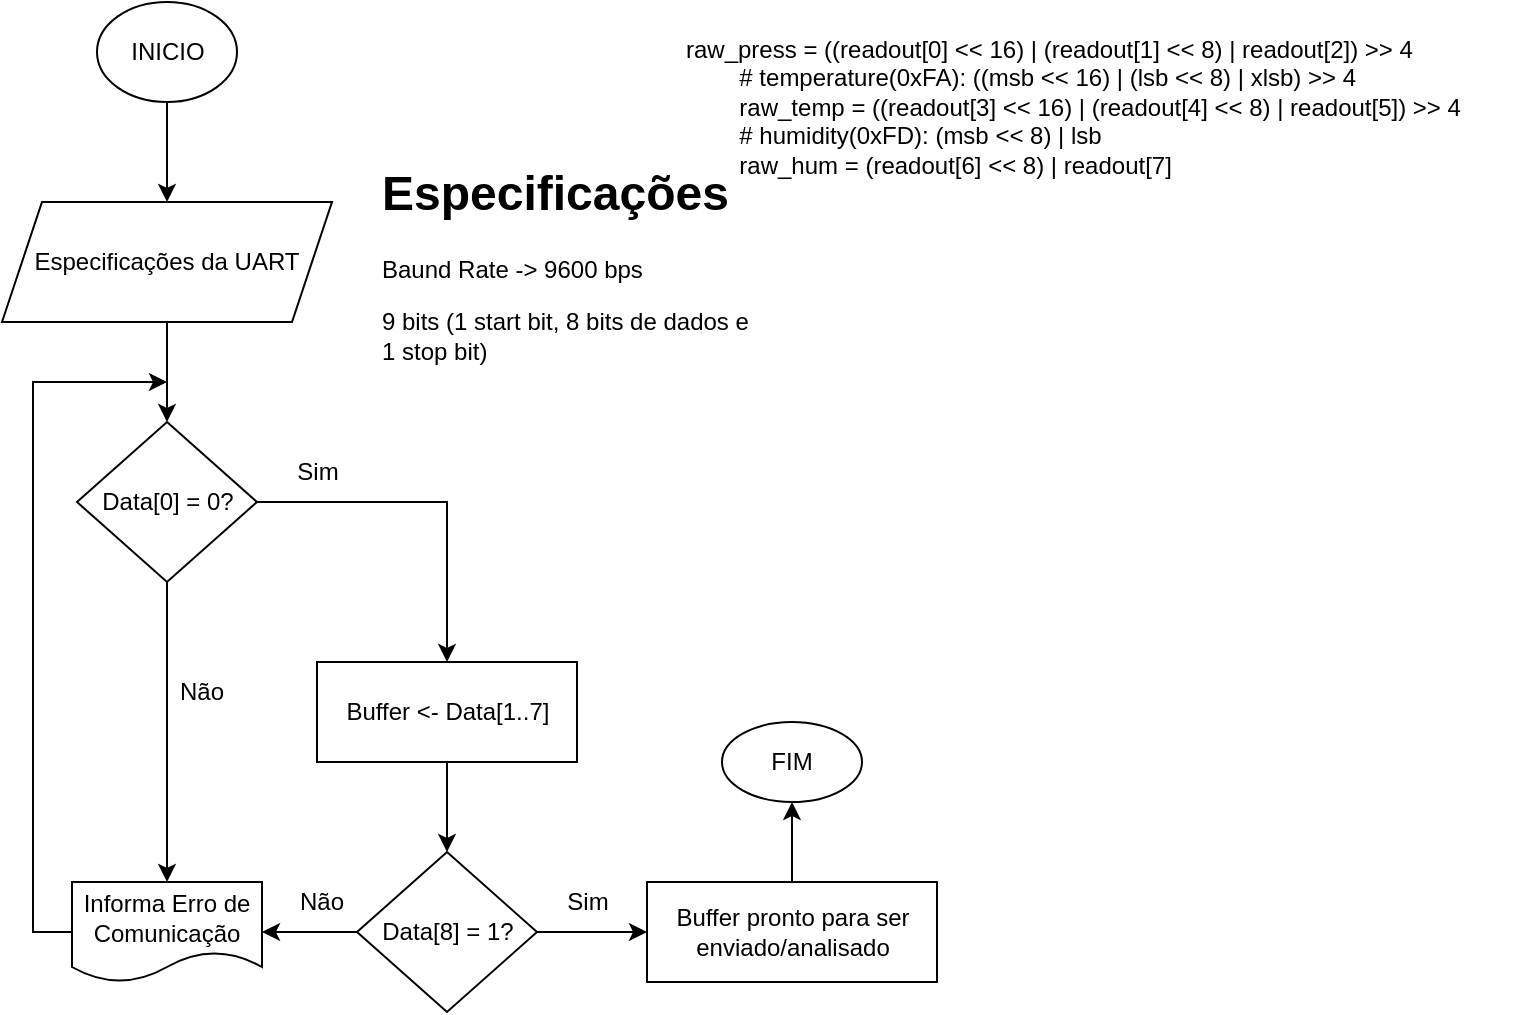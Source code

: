 <mxfile version="24.5.5" type="github">
  <diagram name="Página-1" id="uo4vIWMoXTekdhAcwwu6">
    <mxGraphModel dx="926" dy="448" grid="1" gridSize="10" guides="1" tooltips="1" connect="1" arrows="1" fold="1" page="1" pageScale="1" pageWidth="827" pageHeight="1169" math="0" shadow="0">
      <root>
        <mxCell id="0" />
        <mxCell id="1" parent="0" />
        <mxCell id="NG3DBzSu40vpIyD9UtTB-2" style="edgeStyle=orthogonalEdgeStyle;rounded=0;orthogonalLoop=1;jettySize=auto;html=1;exitX=0.5;exitY=1;exitDx=0;exitDy=0;entryX=0.5;entryY=0;entryDx=0;entryDy=0;" edge="1" parent="1" source="NG3DBzSu40vpIyD9UtTB-3" target="NG3DBzSu40vpIyD9UtTB-5">
          <mxGeometry relative="1" as="geometry" />
        </mxCell>
        <mxCell id="NG3DBzSu40vpIyD9UtTB-3" value="INICIO" style="ellipse;whiteSpace=wrap;html=1;" vertex="1" parent="1">
          <mxGeometry x="207.5" y="560" width="70" height="50" as="geometry" />
        </mxCell>
        <mxCell id="NG3DBzSu40vpIyD9UtTB-4" style="edgeStyle=orthogonalEdgeStyle;rounded=0;orthogonalLoop=1;jettySize=auto;html=1;exitX=0.5;exitY=1;exitDx=0;exitDy=0;entryX=0.5;entryY=0;entryDx=0;entryDy=0;" edge="1" parent="1" source="NG3DBzSu40vpIyD9UtTB-5">
          <mxGeometry relative="1" as="geometry">
            <mxPoint x="242.5" y="770" as="targetPoint" />
          </mxGeometry>
        </mxCell>
        <mxCell id="NG3DBzSu40vpIyD9UtTB-5" value="Especificações da UART" style="shape=parallelogram;perimeter=parallelogramPerimeter;whiteSpace=wrap;html=1;fixedSize=1;" vertex="1" parent="1">
          <mxGeometry x="160" y="660" width="165" height="60" as="geometry" />
        </mxCell>
        <mxCell id="NG3DBzSu40vpIyD9UtTB-6" value="&lt;h1 style=&quot;margin-top: 0px;&quot;&gt;Especificações&lt;/h1&gt;&lt;p&gt;Baund Rate -&amp;gt; 9600 bps&lt;/p&gt;&lt;p&gt;&lt;span style=&quot;background-color: initial;&quot;&gt;9 bits (1 start bit, 8 bits de dados e 1 stop bit)&lt;/span&gt;&lt;/p&gt;&lt;p&gt;&lt;span style=&quot;background-color: initial;&quot;&gt;&lt;br&gt;&lt;/span&gt;&lt;/p&gt;&lt;p&gt;&lt;br&gt;&lt;/p&gt;" style="text;html=1;whiteSpace=wrap;overflow=hidden;rounded=0;" vertex="1" parent="1">
          <mxGeometry x="347.5" y="635" width="190" height="110" as="geometry" />
        </mxCell>
        <mxCell id="NG3DBzSu40vpIyD9UtTB-7" style="edgeStyle=orthogonalEdgeStyle;rounded=0;orthogonalLoop=1;jettySize=auto;html=1;entryX=0.5;entryY=0;entryDx=0;entryDy=0;exitX=1;exitY=0.5;exitDx=0;exitDy=0;" edge="1" parent="1" source="NG3DBzSu40vpIyD9UtTB-9" target="NG3DBzSu40vpIyD9UtTB-11">
          <mxGeometry relative="1" as="geometry">
            <mxPoint x="302.5" y="810" as="sourcePoint" />
          </mxGeometry>
        </mxCell>
        <mxCell id="NG3DBzSu40vpIyD9UtTB-8" style="edgeStyle=orthogonalEdgeStyle;rounded=0;orthogonalLoop=1;jettySize=auto;html=1;exitX=0.5;exitY=1;exitDx=0;exitDy=0;entryX=0.5;entryY=0;entryDx=0;entryDy=0;" edge="1" parent="1" source="NG3DBzSu40vpIyD9UtTB-9" target="NG3DBzSu40vpIyD9UtTB-21">
          <mxGeometry relative="1" as="geometry" />
        </mxCell>
        <mxCell id="NG3DBzSu40vpIyD9UtTB-9" value="Data[0] = 0?" style="rhombus;whiteSpace=wrap;html=1;" vertex="1" parent="1">
          <mxGeometry x="197.5" y="770" width="90" height="80" as="geometry" />
        </mxCell>
        <mxCell id="NG3DBzSu40vpIyD9UtTB-10" style="edgeStyle=orthogonalEdgeStyle;rounded=0;orthogonalLoop=1;jettySize=auto;html=1;exitX=0.5;exitY=1;exitDx=0;exitDy=0;entryX=0.5;entryY=0;entryDx=0;entryDy=0;" edge="1" parent="1" source="NG3DBzSu40vpIyD9UtTB-11" target="NG3DBzSu40vpIyD9UtTB-14">
          <mxGeometry relative="1" as="geometry" />
        </mxCell>
        <mxCell id="NG3DBzSu40vpIyD9UtTB-11" value="Buffer &amp;lt;- Data[1..7]" style="rounded=0;whiteSpace=wrap;html=1;" vertex="1" parent="1">
          <mxGeometry x="317.5" y="890" width="130" height="50" as="geometry" />
        </mxCell>
        <mxCell id="NG3DBzSu40vpIyD9UtTB-12" style="edgeStyle=orthogonalEdgeStyle;rounded=0;orthogonalLoop=1;jettySize=auto;html=1;exitX=1;exitY=0.5;exitDx=0;exitDy=0;entryX=0;entryY=0.5;entryDx=0;entryDy=0;" edge="1" parent="1" source="NG3DBzSu40vpIyD9UtTB-14" target="NG3DBzSu40vpIyD9UtTB-17">
          <mxGeometry relative="1" as="geometry" />
        </mxCell>
        <mxCell id="NG3DBzSu40vpIyD9UtTB-13" style="edgeStyle=orthogonalEdgeStyle;rounded=0;orthogonalLoop=1;jettySize=auto;html=1;exitX=0;exitY=0.5;exitDx=0;exitDy=0;entryX=1;entryY=0.5;entryDx=0;entryDy=0;" edge="1" parent="1" source="NG3DBzSu40vpIyD9UtTB-14" target="NG3DBzSu40vpIyD9UtTB-21">
          <mxGeometry relative="1" as="geometry">
            <mxPoint x="305" y="1025" as="targetPoint" />
          </mxGeometry>
        </mxCell>
        <mxCell id="NG3DBzSu40vpIyD9UtTB-14" value="Data[8] = 1?" style="rhombus;whiteSpace=wrap;html=1;" vertex="1" parent="1">
          <mxGeometry x="337.5" y="985" width="90" height="80" as="geometry" />
        </mxCell>
        <mxCell id="NG3DBzSu40vpIyD9UtTB-15" value="Sim" style="text;html=1;align=center;verticalAlign=middle;whiteSpace=wrap;rounded=0;" vertex="1" parent="1">
          <mxGeometry x="287.5" y="780" width="60" height="30" as="geometry" />
        </mxCell>
        <mxCell id="NG3DBzSu40vpIyD9UtTB-16" style="edgeStyle=orthogonalEdgeStyle;rounded=0;orthogonalLoop=1;jettySize=auto;html=1;exitX=0.5;exitY=0;exitDx=0;exitDy=0;entryX=0.5;entryY=1;entryDx=0;entryDy=0;" edge="1" parent="1" source="NG3DBzSu40vpIyD9UtTB-17" target="NG3DBzSu40vpIyD9UtTB-19">
          <mxGeometry relative="1" as="geometry" />
        </mxCell>
        <mxCell id="NG3DBzSu40vpIyD9UtTB-17" value="Buffer pronto para ser enviado/analisado" style="rounded=0;whiteSpace=wrap;html=1;" vertex="1" parent="1">
          <mxGeometry x="482.5" y="1000" width="145" height="50" as="geometry" />
        </mxCell>
        <mxCell id="NG3DBzSu40vpIyD9UtTB-18" value="Sim" style="text;html=1;align=center;verticalAlign=middle;whiteSpace=wrap;rounded=0;" vertex="1" parent="1">
          <mxGeometry x="422.5" y="995" width="60" height="30" as="geometry" />
        </mxCell>
        <mxCell id="NG3DBzSu40vpIyD9UtTB-19" value="FIM" style="ellipse;whiteSpace=wrap;html=1;" vertex="1" parent="1">
          <mxGeometry x="520" y="920" width="70" height="40" as="geometry" />
        </mxCell>
        <mxCell id="NG3DBzSu40vpIyD9UtTB-20" style="edgeStyle=orthogonalEdgeStyle;rounded=0;orthogonalLoop=1;jettySize=auto;html=1;exitX=0;exitY=0.5;exitDx=0;exitDy=0;" edge="1" parent="1" source="NG3DBzSu40vpIyD9UtTB-21">
          <mxGeometry relative="1" as="geometry">
            <mxPoint x="242.5" y="750" as="targetPoint" />
            <Array as="points">
              <mxPoint x="175.5" y="1025" />
              <mxPoint x="175.5" y="750" />
            </Array>
          </mxGeometry>
        </mxCell>
        <mxCell id="NG3DBzSu40vpIyD9UtTB-21" value="Informa Erro de Comunicação" style="shape=document;whiteSpace=wrap;html=1;boundedLbl=1;" vertex="1" parent="1">
          <mxGeometry x="195" y="1000" width="95" height="50" as="geometry" />
        </mxCell>
        <mxCell id="NG3DBzSu40vpIyD9UtTB-22" value="Não" style="text;html=1;align=center;verticalAlign=middle;whiteSpace=wrap;rounded=0;" vertex="1" parent="1">
          <mxGeometry x="290" y="995" width="60" height="30" as="geometry" />
        </mxCell>
        <mxCell id="NG3DBzSu40vpIyD9UtTB-23" value="Não" style="text;html=1;align=center;verticalAlign=middle;whiteSpace=wrap;rounded=0;" vertex="1" parent="1">
          <mxGeometry x="230" y="890" width="60" height="30" as="geometry" />
        </mxCell>
        <mxCell id="NG3DBzSu40vpIyD9UtTB-26" value="raw_press = ((readout[0] &lt;&lt; 16) | (readout[1] &lt;&lt; 8) | readout[2]) &gt;&gt; 4&#xa;        # temperature(0xFA): ((msb &lt;&lt; 16) | (lsb &lt;&lt; 8) | xlsb) &gt;&gt; 4&#xa;        raw_temp = ((readout[3] &lt;&lt; 16) | (readout[4] &lt;&lt; 8) | readout[5]) &gt;&gt; 4&#xa;        # humidity(0xFD): (msb &lt;&lt; 8) | lsb&#xa;        raw_hum = (readout[6] &lt;&lt; 8) | readout[7]" style="text;whiteSpace=wrap;" vertex="1" parent="1">
          <mxGeometry x="500" y="570" width="420" height="100" as="geometry" />
        </mxCell>
      </root>
    </mxGraphModel>
  </diagram>
</mxfile>
